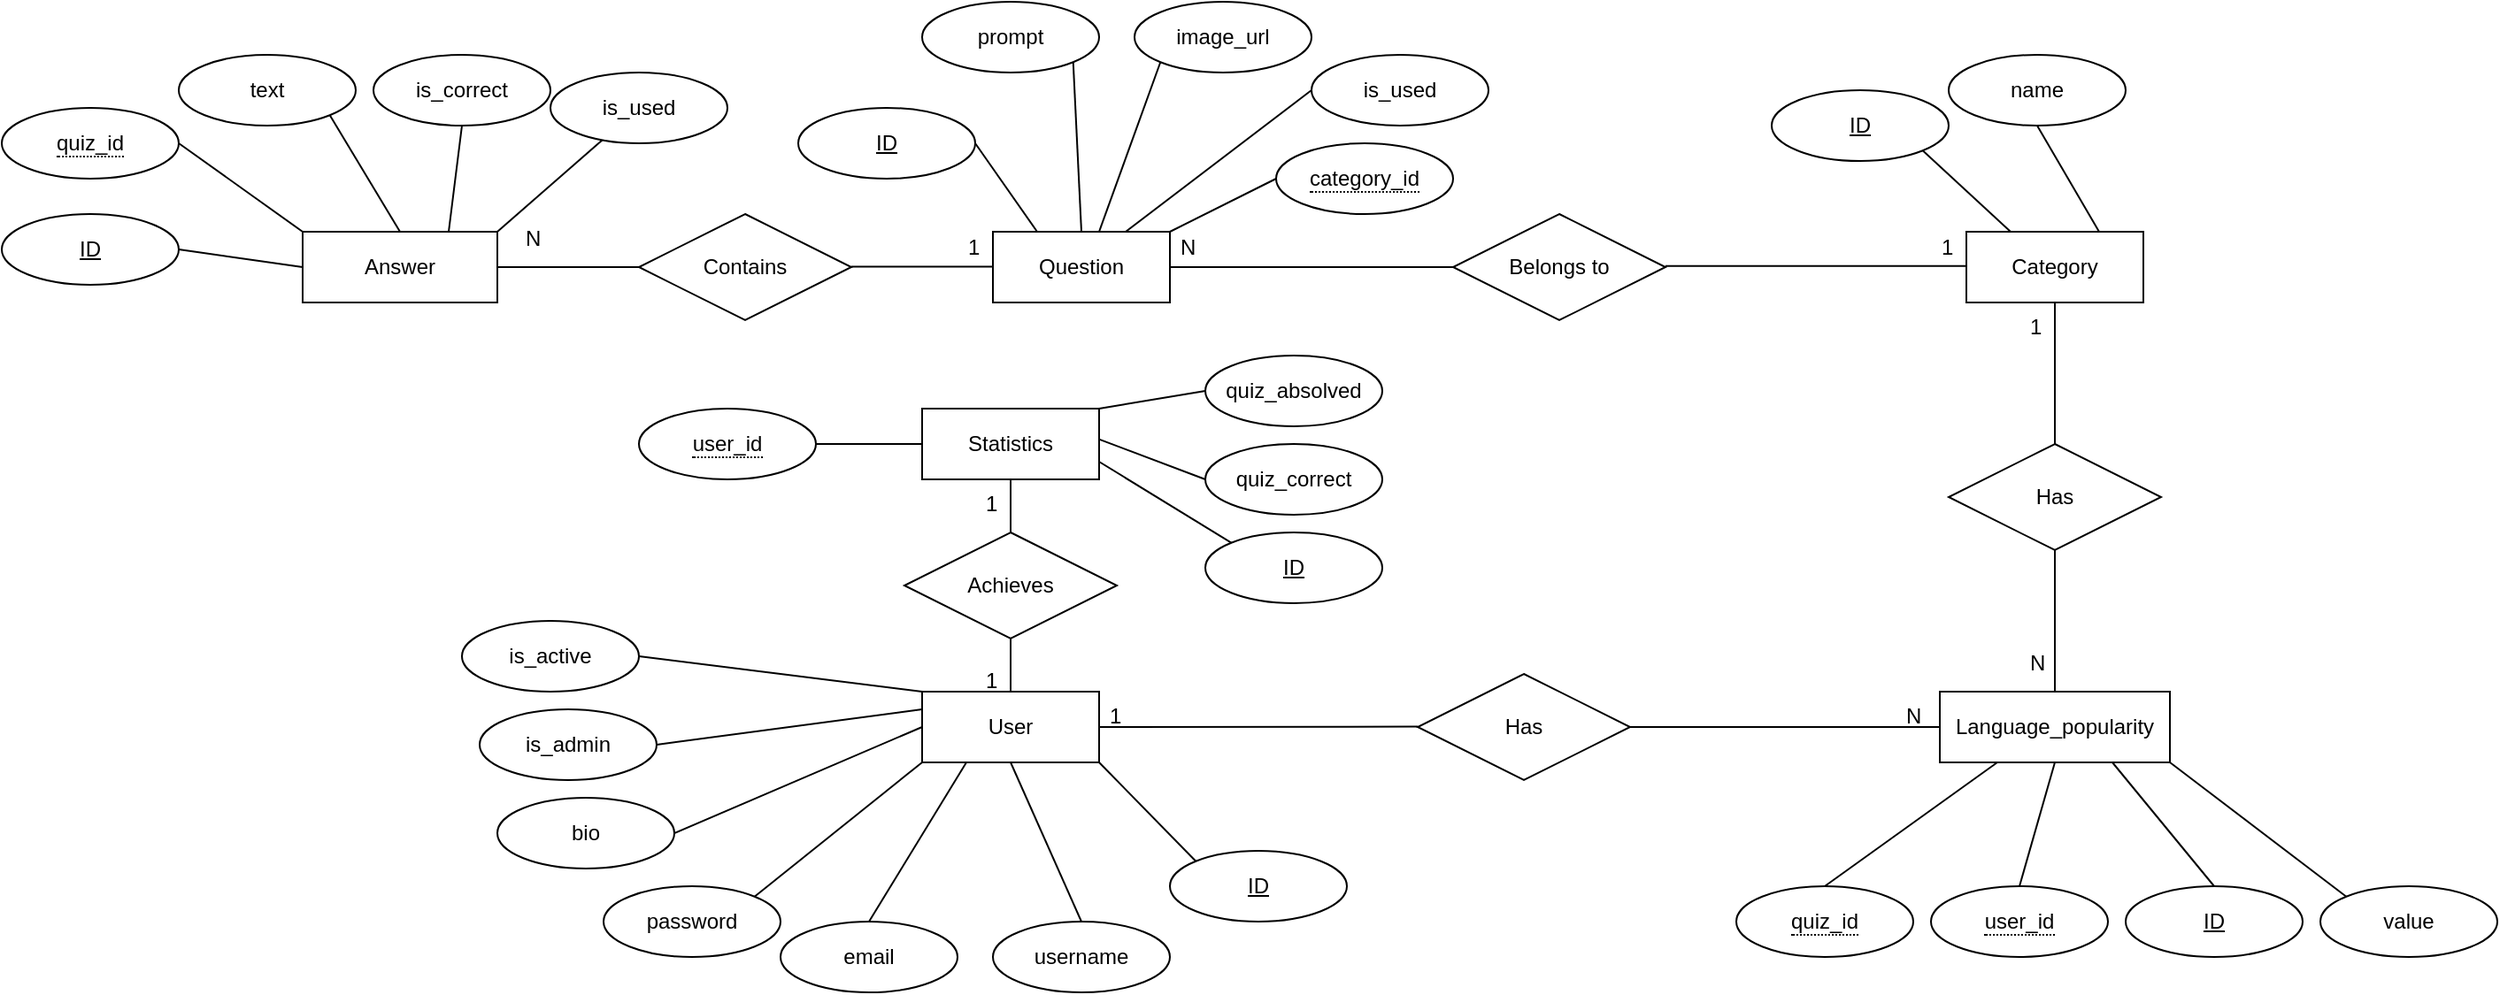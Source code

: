 <mxfile version="25.0.2">
  <diagram name="Stránka-1" id="sOJdRBg2l6jmoNzy4xBh">
    <mxGraphModel dx="1434" dy="844" grid="1" gridSize="10" guides="1" tooltips="1" connect="1" arrows="1" fold="1" page="1" pageScale="1" pageWidth="980" pageHeight="1390" math="0" shadow="0">
      <root>
        <mxCell id="0" />
        <mxCell id="1" parent="0" />
        <mxCell id="8_MltZdfGdoI-M6Byp3I-1" value="Answer" style="rounded=0;whiteSpace=wrap;html=1;" vertex="1" parent="1">
          <mxGeometry x="180" y="260" width="110" height="40" as="geometry" />
        </mxCell>
        <mxCell id="8_MltZdfGdoI-M6Byp3I-2" value="" style="endArrow=none;html=1;rounded=0;exitX=1;exitY=0;exitDx=0;exitDy=0;" edge="1" parent="1" source="8_MltZdfGdoI-M6Byp3I-1" target="8_MltZdfGdoI-M6Byp3I-3">
          <mxGeometry width="50" height="50" relative="1" as="geometry">
            <mxPoint x="320" y="340" as="sourcePoint" />
            <mxPoint x="330" y="210" as="targetPoint" />
          </mxGeometry>
        </mxCell>
        <mxCell id="8_MltZdfGdoI-M6Byp3I-3" value="is_used" style="ellipse;whiteSpace=wrap;html=1;" vertex="1" parent="1">
          <mxGeometry x="320" y="170" width="100" height="40" as="geometry" />
        </mxCell>
        <mxCell id="8_MltZdfGdoI-M6Byp3I-4" value="is_correct" style="ellipse;whiteSpace=wrap;html=1;" vertex="1" parent="1">
          <mxGeometry x="220" y="160" width="100" height="40" as="geometry" />
        </mxCell>
        <mxCell id="8_MltZdfGdoI-M6Byp3I-5" value="" style="endArrow=none;html=1;rounded=0;exitX=0.5;exitY=1;exitDx=0;exitDy=0;entryX=0.75;entryY=0;entryDx=0;entryDy=0;" edge="1" parent="1" source="8_MltZdfGdoI-M6Byp3I-4" target="8_MltZdfGdoI-M6Byp3I-1">
          <mxGeometry width="50" height="50" relative="1" as="geometry">
            <mxPoint x="320" y="340" as="sourcePoint" />
            <mxPoint x="370" y="290" as="targetPoint" />
          </mxGeometry>
        </mxCell>
        <mxCell id="8_MltZdfGdoI-M6Byp3I-6" value="" style="endArrow=none;html=1;rounded=0;exitX=0.5;exitY=0;exitDx=0;exitDy=0;entryX=1;entryY=1;entryDx=0;entryDy=0;" edge="1" parent="1" source="8_MltZdfGdoI-M6Byp3I-1" target="8_MltZdfGdoI-M6Byp3I-8">
          <mxGeometry width="50" height="50" relative="1" as="geometry">
            <mxPoint x="320" y="340" as="sourcePoint" />
            <mxPoint x="211.188" y="234.171" as="targetPoint" />
          </mxGeometry>
        </mxCell>
        <mxCell id="8_MltZdfGdoI-M6Byp3I-8" value="text" style="ellipse;whiteSpace=wrap;html=1;" vertex="1" parent="1">
          <mxGeometry x="110" y="160" width="100" height="40" as="geometry" />
        </mxCell>
        <mxCell id="8_MltZdfGdoI-M6Byp3I-9" value="ID" style="ellipse;whiteSpace=wrap;html=1;align=center;fontStyle=4;" vertex="1" parent="1">
          <mxGeometry x="10" y="250" width="100" height="40" as="geometry" />
        </mxCell>
        <mxCell id="8_MltZdfGdoI-M6Byp3I-10" value="" style="endArrow=none;html=1;rounded=0;exitX=1;exitY=0.5;exitDx=0;exitDy=0;" edge="1" parent="1" source="8_MltZdfGdoI-M6Byp3I-9">
          <mxGeometry relative="1" as="geometry">
            <mxPoint x="270" y="320" as="sourcePoint" />
            <mxPoint x="180" y="280" as="targetPoint" />
          </mxGeometry>
        </mxCell>
        <mxCell id="8_MltZdfGdoI-M6Byp3I-11" value="&lt;span style=&quot;border-bottom: 1px dotted&quot;&gt;quiz_id&lt;/span&gt;" style="ellipse;whiteSpace=wrap;html=1;align=center;" vertex="1" parent="1">
          <mxGeometry x="10" y="190" width="100" height="40" as="geometry" />
        </mxCell>
        <mxCell id="8_MltZdfGdoI-M6Byp3I-12" value="" style="endArrow=none;html=1;rounded=0;exitX=1;exitY=0.5;exitDx=0;exitDy=0;entryX=0;entryY=0;entryDx=0;entryDy=0;" edge="1" parent="1" source="8_MltZdfGdoI-M6Byp3I-11" target="8_MltZdfGdoI-M6Byp3I-1">
          <mxGeometry relative="1" as="geometry">
            <mxPoint x="270" y="320" as="sourcePoint" />
            <mxPoint x="430" y="320" as="targetPoint" />
          </mxGeometry>
        </mxCell>
        <mxCell id="8_MltZdfGdoI-M6Byp3I-13" value="Contains" style="shape=rhombus;perimeter=rhombusPerimeter;whiteSpace=wrap;html=1;align=center;" vertex="1" parent="1">
          <mxGeometry x="370" y="250" width="120" height="60" as="geometry" />
        </mxCell>
        <mxCell id="8_MltZdfGdoI-M6Byp3I-14" value="" style="endArrow=none;html=1;rounded=0;exitX=1;exitY=0.5;exitDx=0;exitDy=0;entryX=0;entryY=0.5;entryDx=0;entryDy=0;" edge="1" parent="1" source="8_MltZdfGdoI-M6Byp3I-1" target="8_MltZdfGdoI-M6Byp3I-13">
          <mxGeometry relative="1" as="geometry">
            <mxPoint x="270" y="320" as="sourcePoint" />
            <mxPoint x="430" y="320" as="targetPoint" />
          </mxGeometry>
        </mxCell>
        <mxCell id="8_MltZdfGdoI-M6Byp3I-15" value="Question" style="whiteSpace=wrap;html=1;align=center;" vertex="1" parent="1">
          <mxGeometry x="570" y="260" width="100" height="40" as="geometry" />
        </mxCell>
        <mxCell id="8_MltZdfGdoI-M6Byp3I-16" value="" style="endArrow=none;html=1;rounded=0;exitX=1;exitY=0.5;exitDx=0;exitDy=0;entryX=0;entryY=0.5;entryDx=0;entryDy=0;" edge="1" parent="1">
          <mxGeometry relative="1" as="geometry">
            <mxPoint x="490" y="279.76" as="sourcePoint" />
            <mxPoint x="570" y="279.76" as="targetPoint" />
          </mxGeometry>
        </mxCell>
        <mxCell id="8_MltZdfGdoI-M6Byp3I-18" value="ID" style="ellipse;whiteSpace=wrap;html=1;align=center;fontStyle=4;" vertex="1" parent="1">
          <mxGeometry x="460" y="190" width="100" height="40" as="geometry" />
        </mxCell>
        <mxCell id="8_MltZdfGdoI-M6Byp3I-19" value="prompt" style="ellipse;whiteSpace=wrap;html=1;align=center;" vertex="1" parent="1">
          <mxGeometry x="530" y="130" width="100" height="40" as="geometry" />
        </mxCell>
        <mxCell id="8_MltZdfGdoI-M6Byp3I-20" value="image_url" style="ellipse;whiteSpace=wrap;html=1;align=center;" vertex="1" parent="1">
          <mxGeometry x="650" y="130" width="100" height="40" as="geometry" />
        </mxCell>
        <mxCell id="8_MltZdfGdoI-M6Byp3I-21" value="is_used" style="ellipse;whiteSpace=wrap;html=1;align=center;" vertex="1" parent="1">
          <mxGeometry x="750" y="160" width="100" height="40" as="geometry" />
        </mxCell>
        <mxCell id="8_MltZdfGdoI-M6Byp3I-22" value="&lt;span style=&quot;border-bottom: 1px dotted&quot;&gt;category_id&lt;/span&gt;" style="ellipse;whiteSpace=wrap;html=1;align=center;" vertex="1" parent="1">
          <mxGeometry x="730" y="210" width="100" height="40" as="geometry" />
        </mxCell>
        <mxCell id="8_MltZdfGdoI-M6Byp3I-23" value="" style="endArrow=none;html=1;rounded=0;exitX=1;exitY=0.5;exitDx=0;exitDy=0;entryX=0.25;entryY=0;entryDx=0;entryDy=0;" edge="1" parent="1" source="8_MltZdfGdoI-M6Byp3I-18" target="8_MltZdfGdoI-M6Byp3I-15">
          <mxGeometry relative="1" as="geometry">
            <mxPoint x="550" y="220" as="sourcePoint" />
            <mxPoint x="710" y="220" as="targetPoint" />
          </mxGeometry>
        </mxCell>
        <mxCell id="8_MltZdfGdoI-M6Byp3I-24" value="" style="endArrow=none;html=1;rounded=0;exitX=1;exitY=1;exitDx=0;exitDy=0;entryX=0.5;entryY=0;entryDx=0;entryDy=0;" edge="1" parent="1" source="8_MltZdfGdoI-M6Byp3I-19" target="8_MltZdfGdoI-M6Byp3I-15">
          <mxGeometry relative="1" as="geometry">
            <mxPoint x="550" y="220" as="sourcePoint" />
            <mxPoint x="710" y="220" as="targetPoint" />
          </mxGeometry>
        </mxCell>
        <mxCell id="8_MltZdfGdoI-M6Byp3I-25" value="" style="endArrow=none;html=1;rounded=0;exitX=0;exitY=1;exitDx=0;exitDy=0;" edge="1" parent="1" source="8_MltZdfGdoI-M6Byp3I-20">
          <mxGeometry relative="1" as="geometry">
            <mxPoint x="550" y="220" as="sourcePoint" />
            <mxPoint x="630" y="260" as="targetPoint" />
          </mxGeometry>
        </mxCell>
        <mxCell id="8_MltZdfGdoI-M6Byp3I-26" value="" style="endArrow=none;html=1;rounded=0;exitX=0;exitY=0.5;exitDx=0;exitDy=0;entryX=0.75;entryY=0;entryDx=0;entryDy=0;" edge="1" parent="1" source="8_MltZdfGdoI-M6Byp3I-21" target="8_MltZdfGdoI-M6Byp3I-15">
          <mxGeometry relative="1" as="geometry">
            <mxPoint x="550" y="220" as="sourcePoint" />
            <mxPoint x="710" y="220" as="targetPoint" />
          </mxGeometry>
        </mxCell>
        <mxCell id="8_MltZdfGdoI-M6Byp3I-27" value="" style="endArrow=none;html=1;rounded=0;exitX=0;exitY=0.5;exitDx=0;exitDy=0;entryX=1;entryY=0;entryDx=0;entryDy=0;" edge="1" parent="1" source="8_MltZdfGdoI-M6Byp3I-22" target="8_MltZdfGdoI-M6Byp3I-15">
          <mxGeometry relative="1" as="geometry">
            <mxPoint x="550" y="220" as="sourcePoint" />
            <mxPoint x="710" y="220" as="targetPoint" />
          </mxGeometry>
        </mxCell>
        <mxCell id="8_MltZdfGdoI-M6Byp3I-28" value="1" style="text;strokeColor=none;fillColor=none;spacingLeft=4;spacingRight=4;overflow=hidden;rotatable=0;points=[[0,0.5],[1,0.5]];portConstraint=eastwest;fontSize=12;whiteSpace=wrap;html=1;" vertex="1" parent="1">
          <mxGeometry x="550" y="255" width="40" height="30" as="geometry" />
        </mxCell>
        <mxCell id="8_MltZdfGdoI-M6Byp3I-29" value="N" style="text;strokeColor=none;fillColor=none;spacingLeft=4;spacingRight=4;overflow=hidden;rotatable=0;points=[[0,0.5],[1,0.5]];portConstraint=eastwest;fontSize=12;whiteSpace=wrap;html=1;" vertex="1" parent="1">
          <mxGeometry x="300" y="250" width="40" height="30" as="geometry" />
        </mxCell>
        <mxCell id="8_MltZdfGdoI-M6Byp3I-30" value="" style="endArrow=none;html=1;rounded=0;exitX=1;exitY=0.5;exitDx=0;exitDy=0;" edge="1" parent="1" source="8_MltZdfGdoI-M6Byp3I-15">
          <mxGeometry relative="1" as="geometry">
            <mxPoint x="790" y="220" as="sourcePoint" />
            <mxPoint x="840" y="280" as="targetPoint" />
          </mxGeometry>
        </mxCell>
        <mxCell id="8_MltZdfGdoI-M6Byp3I-31" value="Belongs to" style="shape=rhombus;perimeter=rhombusPerimeter;whiteSpace=wrap;html=1;align=center;" vertex="1" parent="1">
          <mxGeometry x="830" y="250" width="120" height="60" as="geometry" />
        </mxCell>
        <mxCell id="8_MltZdfGdoI-M6Byp3I-32" value="Category" style="whiteSpace=wrap;html=1;align=center;" vertex="1" parent="1">
          <mxGeometry x="1120" y="260" width="100" height="40" as="geometry" />
        </mxCell>
        <mxCell id="8_MltZdfGdoI-M6Byp3I-33" value="1" style="text;strokeColor=none;fillColor=none;spacingLeft=4;spacingRight=4;overflow=hidden;rotatable=0;points=[[0,0.5],[1,0.5]];portConstraint=eastwest;fontSize=12;whiteSpace=wrap;html=1;" vertex="1" parent="1">
          <mxGeometry x="1100" y="255" width="40" height="30" as="geometry" />
        </mxCell>
        <mxCell id="8_MltZdfGdoI-M6Byp3I-34" value="N" style="text;strokeColor=none;fillColor=none;spacingLeft=4;spacingRight=4;overflow=hidden;rotatable=0;points=[[0,0.5],[1,0.5]];portConstraint=eastwest;fontSize=12;whiteSpace=wrap;html=1;" vertex="1" parent="1">
          <mxGeometry x="670" y="255" width="40" height="30" as="geometry" />
        </mxCell>
        <mxCell id="8_MltZdfGdoI-M6Byp3I-35" value="" style="endArrow=none;html=1;rounded=0;exitX=1;exitY=0.5;exitDx=0;exitDy=0;" edge="1" parent="1">
          <mxGeometry relative="1" as="geometry">
            <mxPoint x="950" y="279.43" as="sourcePoint" />
            <mxPoint x="1120" y="279.43" as="targetPoint" />
          </mxGeometry>
        </mxCell>
        <mxCell id="8_MltZdfGdoI-M6Byp3I-36" value="ID" style="ellipse;whiteSpace=wrap;html=1;align=center;fontStyle=4;" vertex="1" parent="1">
          <mxGeometry x="1010" y="180" width="100" height="40" as="geometry" />
        </mxCell>
        <mxCell id="8_MltZdfGdoI-M6Byp3I-37" value="name" style="ellipse;whiteSpace=wrap;html=1;align=center;" vertex="1" parent="1">
          <mxGeometry x="1110" y="160" width="100" height="40" as="geometry" />
        </mxCell>
        <mxCell id="8_MltZdfGdoI-M6Byp3I-38" value="" style="endArrow=none;html=1;rounded=0;exitX=0.75;exitY=0;exitDx=0;exitDy=0;entryX=0.5;entryY=1;entryDx=0;entryDy=0;" edge="1" parent="1" source="8_MltZdfGdoI-M6Byp3I-32" target="8_MltZdfGdoI-M6Byp3I-37">
          <mxGeometry relative="1" as="geometry">
            <mxPoint x="1030" y="240" as="sourcePoint" />
            <mxPoint x="1190" y="240" as="targetPoint" />
          </mxGeometry>
        </mxCell>
        <mxCell id="8_MltZdfGdoI-M6Byp3I-39" value="" style="endArrow=none;html=1;rounded=0;exitX=1;exitY=1;exitDx=0;exitDy=0;entryX=0.25;entryY=0;entryDx=0;entryDy=0;" edge="1" parent="1" source="8_MltZdfGdoI-M6Byp3I-36" target="8_MltZdfGdoI-M6Byp3I-32">
          <mxGeometry relative="1" as="geometry">
            <mxPoint x="1030" y="240" as="sourcePoint" />
            <mxPoint x="1190" y="240" as="targetPoint" />
          </mxGeometry>
        </mxCell>
        <mxCell id="8_MltZdfGdoI-M6Byp3I-40" value="Language_popularity" style="whiteSpace=wrap;html=1;align=center;" vertex="1" parent="1">
          <mxGeometry x="1105" y="520" width="130" height="40" as="geometry" />
        </mxCell>
        <mxCell id="8_MltZdfGdoI-M6Byp3I-42" value="ID" style="ellipse;whiteSpace=wrap;html=1;align=center;fontStyle=4;" vertex="1" parent="1">
          <mxGeometry x="1210" y="630" width="100" height="40" as="geometry" />
        </mxCell>
        <mxCell id="8_MltZdfGdoI-M6Byp3I-43" value="" style="endArrow=none;html=1;rounded=0;exitX=0.75;exitY=1;exitDx=0;exitDy=0;entryX=0.5;entryY=0;entryDx=0;entryDy=0;" edge="1" parent="1" source="8_MltZdfGdoI-M6Byp3I-40" target="8_MltZdfGdoI-M6Byp3I-42">
          <mxGeometry relative="1" as="geometry">
            <mxPoint x="1050" y="620" as="sourcePoint" />
            <mxPoint x="1210" y="620" as="targetPoint" />
          </mxGeometry>
        </mxCell>
        <mxCell id="8_MltZdfGdoI-M6Byp3I-44" value="&lt;span style=&quot;border-bottom: 1px dotted&quot;&gt;user_id&lt;/span&gt;" style="ellipse;whiteSpace=wrap;html=1;align=center;" vertex="1" parent="1">
          <mxGeometry x="1100" y="630" width="100" height="40" as="geometry" />
        </mxCell>
        <mxCell id="8_MltZdfGdoI-M6Byp3I-45" value="&lt;span style=&quot;border-bottom: 1px dotted&quot;&gt;quiz_id&lt;/span&gt;" style="ellipse;whiteSpace=wrap;html=1;align=center;" vertex="1" parent="1">
          <mxGeometry x="990" y="630" width="100" height="40" as="geometry" />
        </mxCell>
        <mxCell id="8_MltZdfGdoI-M6Byp3I-46" value="value" style="ellipse;whiteSpace=wrap;html=1;align=center;" vertex="1" parent="1">
          <mxGeometry x="1320" y="630" width="100" height="40" as="geometry" />
        </mxCell>
        <mxCell id="8_MltZdfGdoI-M6Byp3I-47" value="" style="endArrow=none;html=1;rounded=0;exitX=0.5;exitY=1;exitDx=0;exitDy=0;entryX=0.5;entryY=0;entryDx=0;entryDy=0;" edge="1" parent="1" source="8_MltZdfGdoI-M6Byp3I-40" target="8_MltZdfGdoI-M6Byp3I-44">
          <mxGeometry relative="1" as="geometry">
            <mxPoint x="1070" y="590" as="sourcePoint" />
            <mxPoint x="1230" y="590" as="targetPoint" />
          </mxGeometry>
        </mxCell>
        <mxCell id="8_MltZdfGdoI-M6Byp3I-48" value="" style="endArrow=none;html=1;rounded=0;exitX=0.25;exitY=1;exitDx=0;exitDy=0;entryX=0.5;entryY=0;entryDx=0;entryDy=0;" edge="1" parent="1" source="8_MltZdfGdoI-M6Byp3I-40" target="8_MltZdfGdoI-M6Byp3I-45">
          <mxGeometry relative="1" as="geometry">
            <mxPoint x="1070" y="590" as="sourcePoint" />
            <mxPoint x="1230" y="590" as="targetPoint" />
          </mxGeometry>
        </mxCell>
        <mxCell id="8_MltZdfGdoI-M6Byp3I-49" value="" style="endArrow=none;html=1;rounded=0;exitX=1;exitY=1;exitDx=0;exitDy=0;entryX=0;entryY=0;entryDx=0;entryDy=0;" edge="1" parent="1" source="8_MltZdfGdoI-M6Byp3I-40" target="8_MltZdfGdoI-M6Byp3I-46">
          <mxGeometry relative="1" as="geometry">
            <mxPoint x="1110" y="590" as="sourcePoint" />
            <mxPoint x="1270" y="590" as="targetPoint" />
          </mxGeometry>
        </mxCell>
        <mxCell id="8_MltZdfGdoI-M6Byp3I-50" value="Has" style="shape=rhombus;perimeter=rhombusPerimeter;whiteSpace=wrap;html=1;align=center;" vertex="1" parent="1">
          <mxGeometry x="1110" y="380" width="120" height="60" as="geometry" />
        </mxCell>
        <mxCell id="8_MltZdfGdoI-M6Byp3I-51" value="" style="endArrow=none;html=1;rounded=0;exitX=0.5;exitY=1;exitDx=0;exitDy=0;entryX=0.5;entryY=0;entryDx=0;entryDy=0;" edge="1" parent="1" source="8_MltZdfGdoI-M6Byp3I-32" target="8_MltZdfGdoI-M6Byp3I-50">
          <mxGeometry relative="1" as="geometry">
            <mxPoint x="1100" y="440" as="sourcePoint" />
            <mxPoint x="1260" y="440" as="targetPoint" />
          </mxGeometry>
        </mxCell>
        <mxCell id="8_MltZdfGdoI-M6Byp3I-52" value="" style="endArrow=none;html=1;rounded=0;entryX=0.5;entryY=0;entryDx=0;entryDy=0;" edge="1" parent="1" target="8_MltZdfGdoI-M6Byp3I-40">
          <mxGeometry relative="1" as="geometry">
            <mxPoint x="1170" y="440" as="sourcePoint" />
            <mxPoint x="1260" y="440" as="targetPoint" />
          </mxGeometry>
        </mxCell>
        <mxCell id="8_MltZdfGdoI-M6Byp3I-53" value="1" style="text;strokeColor=none;fillColor=none;spacingLeft=4;spacingRight=4;overflow=hidden;rotatable=0;points=[[0,0.5],[1,0.5]];portConstraint=eastwest;fontSize=12;whiteSpace=wrap;html=1;" vertex="1" parent="1">
          <mxGeometry x="1150" y="300" width="40" height="30" as="geometry" />
        </mxCell>
        <mxCell id="8_MltZdfGdoI-M6Byp3I-54" value="N" style="text;strokeColor=none;fillColor=none;spacingLeft=4;spacingRight=4;overflow=hidden;rotatable=0;points=[[0,0.5],[1,0.5]];portConstraint=eastwest;fontSize=12;whiteSpace=wrap;html=1;" vertex="1" parent="1">
          <mxGeometry x="1150" y="490" width="40" height="30" as="geometry" />
        </mxCell>
        <mxCell id="8_MltZdfGdoI-M6Byp3I-56" value="User" style="whiteSpace=wrap;html=1;align=center;" vertex="1" parent="1">
          <mxGeometry x="530" y="520" width="100" height="40" as="geometry" />
        </mxCell>
        <mxCell id="8_MltZdfGdoI-M6Byp3I-57" value="Has" style="shape=rhombus;perimeter=rhombusPerimeter;whiteSpace=wrap;html=1;align=center;" vertex="1" parent="1">
          <mxGeometry x="810" y="510" width="120" height="60" as="geometry" />
        </mxCell>
        <mxCell id="8_MltZdfGdoI-M6Byp3I-58" value="" style="endArrow=none;html=1;rounded=0;exitX=1;exitY=0.5;exitDx=0;exitDy=0;entryX=0;entryY=0.5;entryDx=0;entryDy=0;" edge="1" parent="1" source="8_MltZdfGdoI-M6Byp3I-57" target="8_MltZdfGdoI-M6Byp3I-40">
          <mxGeometry relative="1" as="geometry">
            <mxPoint x="810" y="520" as="sourcePoint" />
            <mxPoint x="970" y="520" as="targetPoint" />
          </mxGeometry>
        </mxCell>
        <mxCell id="8_MltZdfGdoI-M6Byp3I-59" value="" style="endArrow=none;html=1;rounded=0;exitX=1;exitY=0.5;exitDx=0;exitDy=0;entryX=0;entryY=0.5;entryDx=0;entryDy=0;" edge="1" parent="1" source="8_MltZdfGdoI-M6Byp3I-56">
          <mxGeometry relative="1" as="geometry">
            <mxPoint x="635" y="539.8" as="sourcePoint" />
            <mxPoint x="810" y="539.8" as="targetPoint" />
          </mxGeometry>
        </mxCell>
        <mxCell id="8_MltZdfGdoI-M6Byp3I-60" value="N" style="text;strokeColor=none;fillColor=none;spacingLeft=4;spacingRight=4;overflow=hidden;rotatable=0;points=[[0,0.5],[1,0.5]];portConstraint=eastwest;fontSize=12;whiteSpace=wrap;html=1;" vertex="1" parent="1">
          <mxGeometry x="1080" y="520" width="40" height="30" as="geometry" />
        </mxCell>
        <mxCell id="8_MltZdfGdoI-M6Byp3I-61" value="1" style="text;strokeColor=none;fillColor=none;spacingLeft=4;spacingRight=4;overflow=hidden;rotatable=0;points=[[0,0.5],[1,0.5]];portConstraint=eastwest;fontSize=12;whiteSpace=wrap;html=1;" vertex="1" parent="1">
          <mxGeometry x="630" y="520" width="40" height="30" as="geometry" />
        </mxCell>
        <mxCell id="8_MltZdfGdoI-M6Byp3I-62" value="ID" style="ellipse;whiteSpace=wrap;html=1;align=center;fontStyle=4;" vertex="1" parent="1">
          <mxGeometry x="670" y="610" width="100" height="40" as="geometry" />
        </mxCell>
        <mxCell id="8_MltZdfGdoI-M6Byp3I-63" value="username" style="ellipse;whiteSpace=wrap;html=1;align=center;" vertex="1" parent="1">
          <mxGeometry x="570" y="650" width="100" height="40" as="geometry" />
        </mxCell>
        <mxCell id="8_MltZdfGdoI-M6Byp3I-64" value="email" style="ellipse;whiteSpace=wrap;html=1;align=center;" vertex="1" parent="1">
          <mxGeometry x="450" y="650" width="100" height="40" as="geometry" />
        </mxCell>
        <mxCell id="8_MltZdfGdoI-M6Byp3I-65" value="password" style="ellipse;whiteSpace=wrap;html=1;align=center;" vertex="1" parent="1">
          <mxGeometry x="350" y="630" width="100" height="40" as="geometry" />
        </mxCell>
        <mxCell id="8_MltZdfGdoI-M6Byp3I-66" value="bio" style="ellipse;whiteSpace=wrap;html=1;align=center;" vertex="1" parent="1">
          <mxGeometry x="290" y="580" width="100" height="40" as="geometry" />
        </mxCell>
        <mxCell id="8_MltZdfGdoI-M6Byp3I-67" value="quiz_correct" style="ellipse;whiteSpace=wrap;html=1;align=center;" vertex="1" parent="1">
          <mxGeometry x="690" y="380" width="100" height="40" as="geometry" />
        </mxCell>
        <mxCell id="8_MltZdfGdoI-M6Byp3I-68" value="quiz_absolved" style="ellipse;whiteSpace=wrap;html=1;align=center;" vertex="1" parent="1">
          <mxGeometry x="690" y="330" width="100" height="40" as="geometry" />
        </mxCell>
        <mxCell id="8_MltZdfGdoI-M6Byp3I-69" value="Statistics" style="whiteSpace=wrap;html=1;align=center;" vertex="1" parent="1">
          <mxGeometry x="530" y="360" width="100" height="40" as="geometry" />
        </mxCell>
        <mxCell id="8_MltZdfGdoI-M6Byp3I-70" value="ID" style="ellipse;whiteSpace=wrap;html=1;align=center;fontStyle=4;" vertex="1" parent="1">
          <mxGeometry x="690" y="430" width="100" height="40" as="geometry" />
        </mxCell>
        <mxCell id="8_MltZdfGdoI-M6Byp3I-71" value="&lt;span style=&quot;border-bottom: 1px dotted&quot;&gt;user_id&lt;/span&gt;" style="ellipse;whiteSpace=wrap;html=1;align=center;" vertex="1" parent="1">
          <mxGeometry x="370" y="360" width="100" height="40" as="geometry" />
        </mxCell>
        <mxCell id="8_MltZdfGdoI-M6Byp3I-72" value="" style="endArrow=none;html=1;rounded=0;exitX=1;exitY=0.5;exitDx=0;exitDy=0;entryX=0;entryY=0.5;entryDx=0;entryDy=0;" edge="1" parent="1" source="8_MltZdfGdoI-M6Byp3I-71" target="8_MltZdfGdoI-M6Byp3I-69">
          <mxGeometry relative="1" as="geometry">
            <mxPoint x="480" y="450" as="sourcePoint" />
            <mxPoint x="640" y="450" as="targetPoint" />
          </mxGeometry>
        </mxCell>
        <mxCell id="8_MltZdfGdoI-M6Byp3I-73" value="" style="endArrow=none;html=1;rounded=0;exitX=0;exitY=0.5;exitDx=0;exitDy=0;entryX=1;entryY=0;entryDx=0;entryDy=0;" edge="1" parent="1" source="8_MltZdfGdoI-M6Byp3I-68" target="8_MltZdfGdoI-M6Byp3I-69">
          <mxGeometry relative="1" as="geometry">
            <mxPoint x="480" y="450" as="sourcePoint" />
            <mxPoint x="640" y="450" as="targetPoint" />
          </mxGeometry>
        </mxCell>
        <mxCell id="8_MltZdfGdoI-M6Byp3I-74" value="" style="endArrow=none;html=1;rounded=0;exitX=0.996;exitY=0.43;exitDx=0;exitDy=0;exitPerimeter=0;entryX=0;entryY=0.5;entryDx=0;entryDy=0;" edge="1" parent="1" source="8_MltZdfGdoI-M6Byp3I-69" target="8_MltZdfGdoI-M6Byp3I-67">
          <mxGeometry relative="1" as="geometry">
            <mxPoint x="480" y="450" as="sourcePoint" />
            <mxPoint x="640" y="450" as="targetPoint" />
          </mxGeometry>
        </mxCell>
        <mxCell id="8_MltZdfGdoI-M6Byp3I-75" value="" style="endArrow=none;html=1;rounded=0;exitX=1;exitY=0.75;exitDx=0;exitDy=0;entryX=0;entryY=0;entryDx=0;entryDy=0;" edge="1" parent="1" source="8_MltZdfGdoI-M6Byp3I-69" target="8_MltZdfGdoI-M6Byp3I-70">
          <mxGeometry relative="1" as="geometry">
            <mxPoint x="480" y="450" as="sourcePoint" />
            <mxPoint x="640" y="450" as="targetPoint" />
          </mxGeometry>
        </mxCell>
        <mxCell id="8_MltZdfGdoI-M6Byp3I-76" value="Achieves" style="shape=rhombus;perimeter=rhombusPerimeter;whiteSpace=wrap;html=1;align=center;" vertex="1" parent="1">
          <mxGeometry x="520" y="430" width="120" height="60" as="geometry" />
        </mxCell>
        <mxCell id="8_MltZdfGdoI-M6Byp3I-77" value="" style="endArrow=none;html=1;rounded=0;exitX=0.5;exitY=1;exitDx=0;exitDy=0;entryX=0.5;entryY=0;entryDx=0;entryDy=0;" edge="1" parent="1" source="8_MltZdfGdoI-M6Byp3I-69" target="8_MltZdfGdoI-M6Byp3I-76">
          <mxGeometry relative="1" as="geometry">
            <mxPoint x="520" y="420" as="sourcePoint" />
            <mxPoint x="680" y="420" as="targetPoint" />
          </mxGeometry>
        </mxCell>
        <mxCell id="8_MltZdfGdoI-M6Byp3I-78" value="" style="endArrow=none;html=1;rounded=0;exitX=0.5;exitY=1;exitDx=0;exitDy=0;entryX=0.5;entryY=0;entryDx=0;entryDy=0;" edge="1" parent="1" source="8_MltZdfGdoI-M6Byp3I-76" target="8_MltZdfGdoI-M6Byp3I-56">
          <mxGeometry relative="1" as="geometry">
            <mxPoint x="520" y="420" as="sourcePoint" />
            <mxPoint x="680" y="420" as="targetPoint" />
          </mxGeometry>
        </mxCell>
        <mxCell id="8_MltZdfGdoI-M6Byp3I-79" value="1" style="text;strokeColor=none;fillColor=none;spacingLeft=4;spacingRight=4;overflow=hidden;rotatable=0;points=[[0,0.5],[1,0.5]];portConstraint=eastwest;fontSize=12;whiteSpace=wrap;html=1;" vertex="1" parent="1">
          <mxGeometry x="560" y="400" width="40" height="30" as="geometry" />
        </mxCell>
        <mxCell id="8_MltZdfGdoI-M6Byp3I-80" value="1" style="text;strokeColor=none;fillColor=none;spacingLeft=4;spacingRight=4;overflow=hidden;rotatable=0;points=[[0,0.5],[1,0.5]];portConstraint=eastwest;fontSize=12;whiteSpace=wrap;html=1;" vertex="1" parent="1">
          <mxGeometry x="560" y="500" width="40" height="30" as="geometry" />
        </mxCell>
        <mxCell id="8_MltZdfGdoI-M6Byp3I-81" value="is_admin" style="ellipse;whiteSpace=wrap;html=1;align=center;" vertex="1" parent="1">
          <mxGeometry x="280" y="530" width="100" height="40" as="geometry" />
        </mxCell>
        <mxCell id="8_MltZdfGdoI-M6Byp3I-82" value="is_active" style="ellipse;whiteSpace=wrap;html=1;align=center;" vertex="1" parent="1">
          <mxGeometry x="270" y="480" width="100" height="40" as="geometry" />
        </mxCell>
        <mxCell id="8_MltZdfGdoI-M6Byp3I-83" value="" style="endArrow=none;html=1;rounded=0;exitX=1;exitY=0.5;exitDx=0;exitDy=0;entryX=0;entryY=0;entryDx=0;entryDy=0;" edge="1" parent="1" source="8_MltZdfGdoI-M6Byp3I-82" target="8_MltZdfGdoI-M6Byp3I-56">
          <mxGeometry relative="1" as="geometry">
            <mxPoint x="460" y="540" as="sourcePoint" />
            <mxPoint x="620" y="540" as="targetPoint" />
          </mxGeometry>
        </mxCell>
        <mxCell id="8_MltZdfGdoI-M6Byp3I-84" value="" style="endArrow=none;html=1;rounded=0;exitX=1;exitY=0.5;exitDx=0;exitDy=0;entryX=0;entryY=0.25;entryDx=0;entryDy=0;" edge="1" parent="1" source="8_MltZdfGdoI-M6Byp3I-81" target="8_MltZdfGdoI-M6Byp3I-56">
          <mxGeometry relative="1" as="geometry">
            <mxPoint x="460" y="540" as="sourcePoint" />
            <mxPoint x="620" y="540" as="targetPoint" />
          </mxGeometry>
        </mxCell>
        <mxCell id="8_MltZdfGdoI-M6Byp3I-85" value="" style="endArrow=none;html=1;rounded=0;exitX=1;exitY=0.5;exitDx=0;exitDy=0;entryX=0;entryY=0.5;entryDx=0;entryDy=0;" edge="1" parent="1" source="8_MltZdfGdoI-M6Byp3I-66" target="8_MltZdfGdoI-M6Byp3I-56">
          <mxGeometry relative="1" as="geometry">
            <mxPoint x="460" y="540" as="sourcePoint" />
            <mxPoint x="620" y="540" as="targetPoint" />
          </mxGeometry>
        </mxCell>
        <mxCell id="8_MltZdfGdoI-M6Byp3I-86" value="" style="endArrow=none;html=1;rounded=0;exitX=1;exitY=0;exitDx=0;exitDy=0;entryX=0;entryY=1;entryDx=0;entryDy=0;" edge="1" parent="1" source="8_MltZdfGdoI-M6Byp3I-65" target="8_MltZdfGdoI-M6Byp3I-56">
          <mxGeometry relative="1" as="geometry">
            <mxPoint x="460" y="540" as="sourcePoint" />
            <mxPoint x="620" y="540" as="targetPoint" />
          </mxGeometry>
        </mxCell>
        <mxCell id="8_MltZdfGdoI-M6Byp3I-87" value="" style="endArrow=none;html=1;rounded=0;exitX=0.5;exitY=0;exitDx=0;exitDy=0;entryX=0.25;entryY=1;entryDx=0;entryDy=0;" edge="1" parent="1" source="8_MltZdfGdoI-M6Byp3I-64" target="8_MltZdfGdoI-M6Byp3I-56">
          <mxGeometry relative="1" as="geometry">
            <mxPoint x="460" y="540" as="sourcePoint" />
            <mxPoint x="620" y="540" as="targetPoint" />
          </mxGeometry>
        </mxCell>
        <mxCell id="8_MltZdfGdoI-M6Byp3I-88" value="" style="endArrow=none;html=1;rounded=0;exitX=0.5;exitY=0;exitDx=0;exitDy=0;entryX=0.5;entryY=1;entryDx=0;entryDy=0;" edge="1" parent="1" source="8_MltZdfGdoI-M6Byp3I-63" target="8_MltZdfGdoI-M6Byp3I-56">
          <mxGeometry relative="1" as="geometry">
            <mxPoint x="460" y="540" as="sourcePoint" />
            <mxPoint x="620" y="540" as="targetPoint" />
          </mxGeometry>
        </mxCell>
        <mxCell id="8_MltZdfGdoI-M6Byp3I-89" value="" style="endArrow=none;html=1;rounded=0;exitX=0;exitY=0;exitDx=0;exitDy=0;entryX=1;entryY=1;entryDx=0;entryDy=0;" edge="1" parent="1" source="8_MltZdfGdoI-M6Byp3I-62" target="8_MltZdfGdoI-M6Byp3I-56">
          <mxGeometry relative="1" as="geometry">
            <mxPoint x="460" y="540" as="sourcePoint" />
            <mxPoint x="620" y="540" as="targetPoint" />
          </mxGeometry>
        </mxCell>
      </root>
    </mxGraphModel>
  </diagram>
</mxfile>
